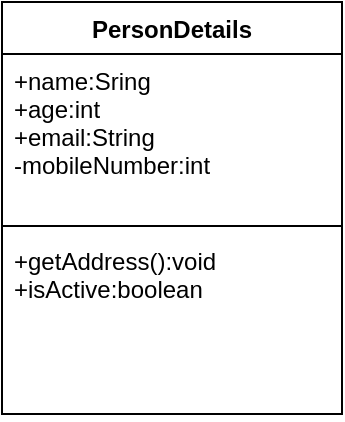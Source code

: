 <mxfile version="14.0.1" type="device"><diagram id="3rlu_1IY0NyqIs20cDHC" name="Page-1"><mxGraphModel dx="782" dy="437" grid="1" gridSize="10" guides="1" tooltips="1" connect="1" arrows="1" fold="1" page="1" pageScale="1" pageWidth="850" pageHeight="1100" math="0" shadow="0"><root><mxCell id="0"/><mxCell id="1" parent="0"/><mxCell id="oFHKo2_diqU9UTy0EO6p-5" value="PersonDetails" style="swimlane;fontStyle=1;align=center;verticalAlign=top;childLayout=stackLayout;horizontal=1;startSize=26;horizontalStack=0;resizeParent=1;resizeParentMax=0;resizeLast=0;collapsible=1;marginBottom=0;" vertex="1" parent="1"><mxGeometry x="290" y="80" width="170" height="206" as="geometry"/></mxCell><mxCell id="oFHKo2_diqU9UTy0EO6p-6" value="+name:Sring&#10;+age:int&#10;+email:String&#10;-mobileNumber:int" style="text;strokeColor=none;fillColor=none;align=left;verticalAlign=top;spacingLeft=4;spacingRight=4;overflow=hidden;rotatable=0;points=[[0,0.5],[1,0.5]];portConstraint=eastwest;" vertex="1" parent="oFHKo2_diqU9UTy0EO6p-5"><mxGeometry y="26" width="170" height="82" as="geometry"/></mxCell><mxCell id="oFHKo2_diqU9UTy0EO6p-7" value="" style="line;strokeWidth=1;fillColor=none;align=left;verticalAlign=middle;spacingTop=-1;spacingLeft=3;spacingRight=3;rotatable=0;labelPosition=right;points=[];portConstraint=eastwest;" vertex="1" parent="oFHKo2_diqU9UTy0EO6p-5"><mxGeometry y="108" width="170" height="8" as="geometry"/></mxCell><mxCell id="oFHKo2_diqU9UTy0EO6p-8" value="+getAddress():void&#10;+isActive:boolean" style="text;strokeColor=none;fillColor=none;align=left;verticalAlign=top;spacingLeft=4;spacingRight=4;overflow=hidden;rotatable=0;points=[[0,0.5],[1,0.5]];portConstraint=eastwest;" vertex="1" parent="oFHKo2_diqU9UTy0EO6p-5"><mxGeometry y="116" width="170" height="90" as="geometry"/></mxCell></root></mxGraphModel></diagram></mxfile>